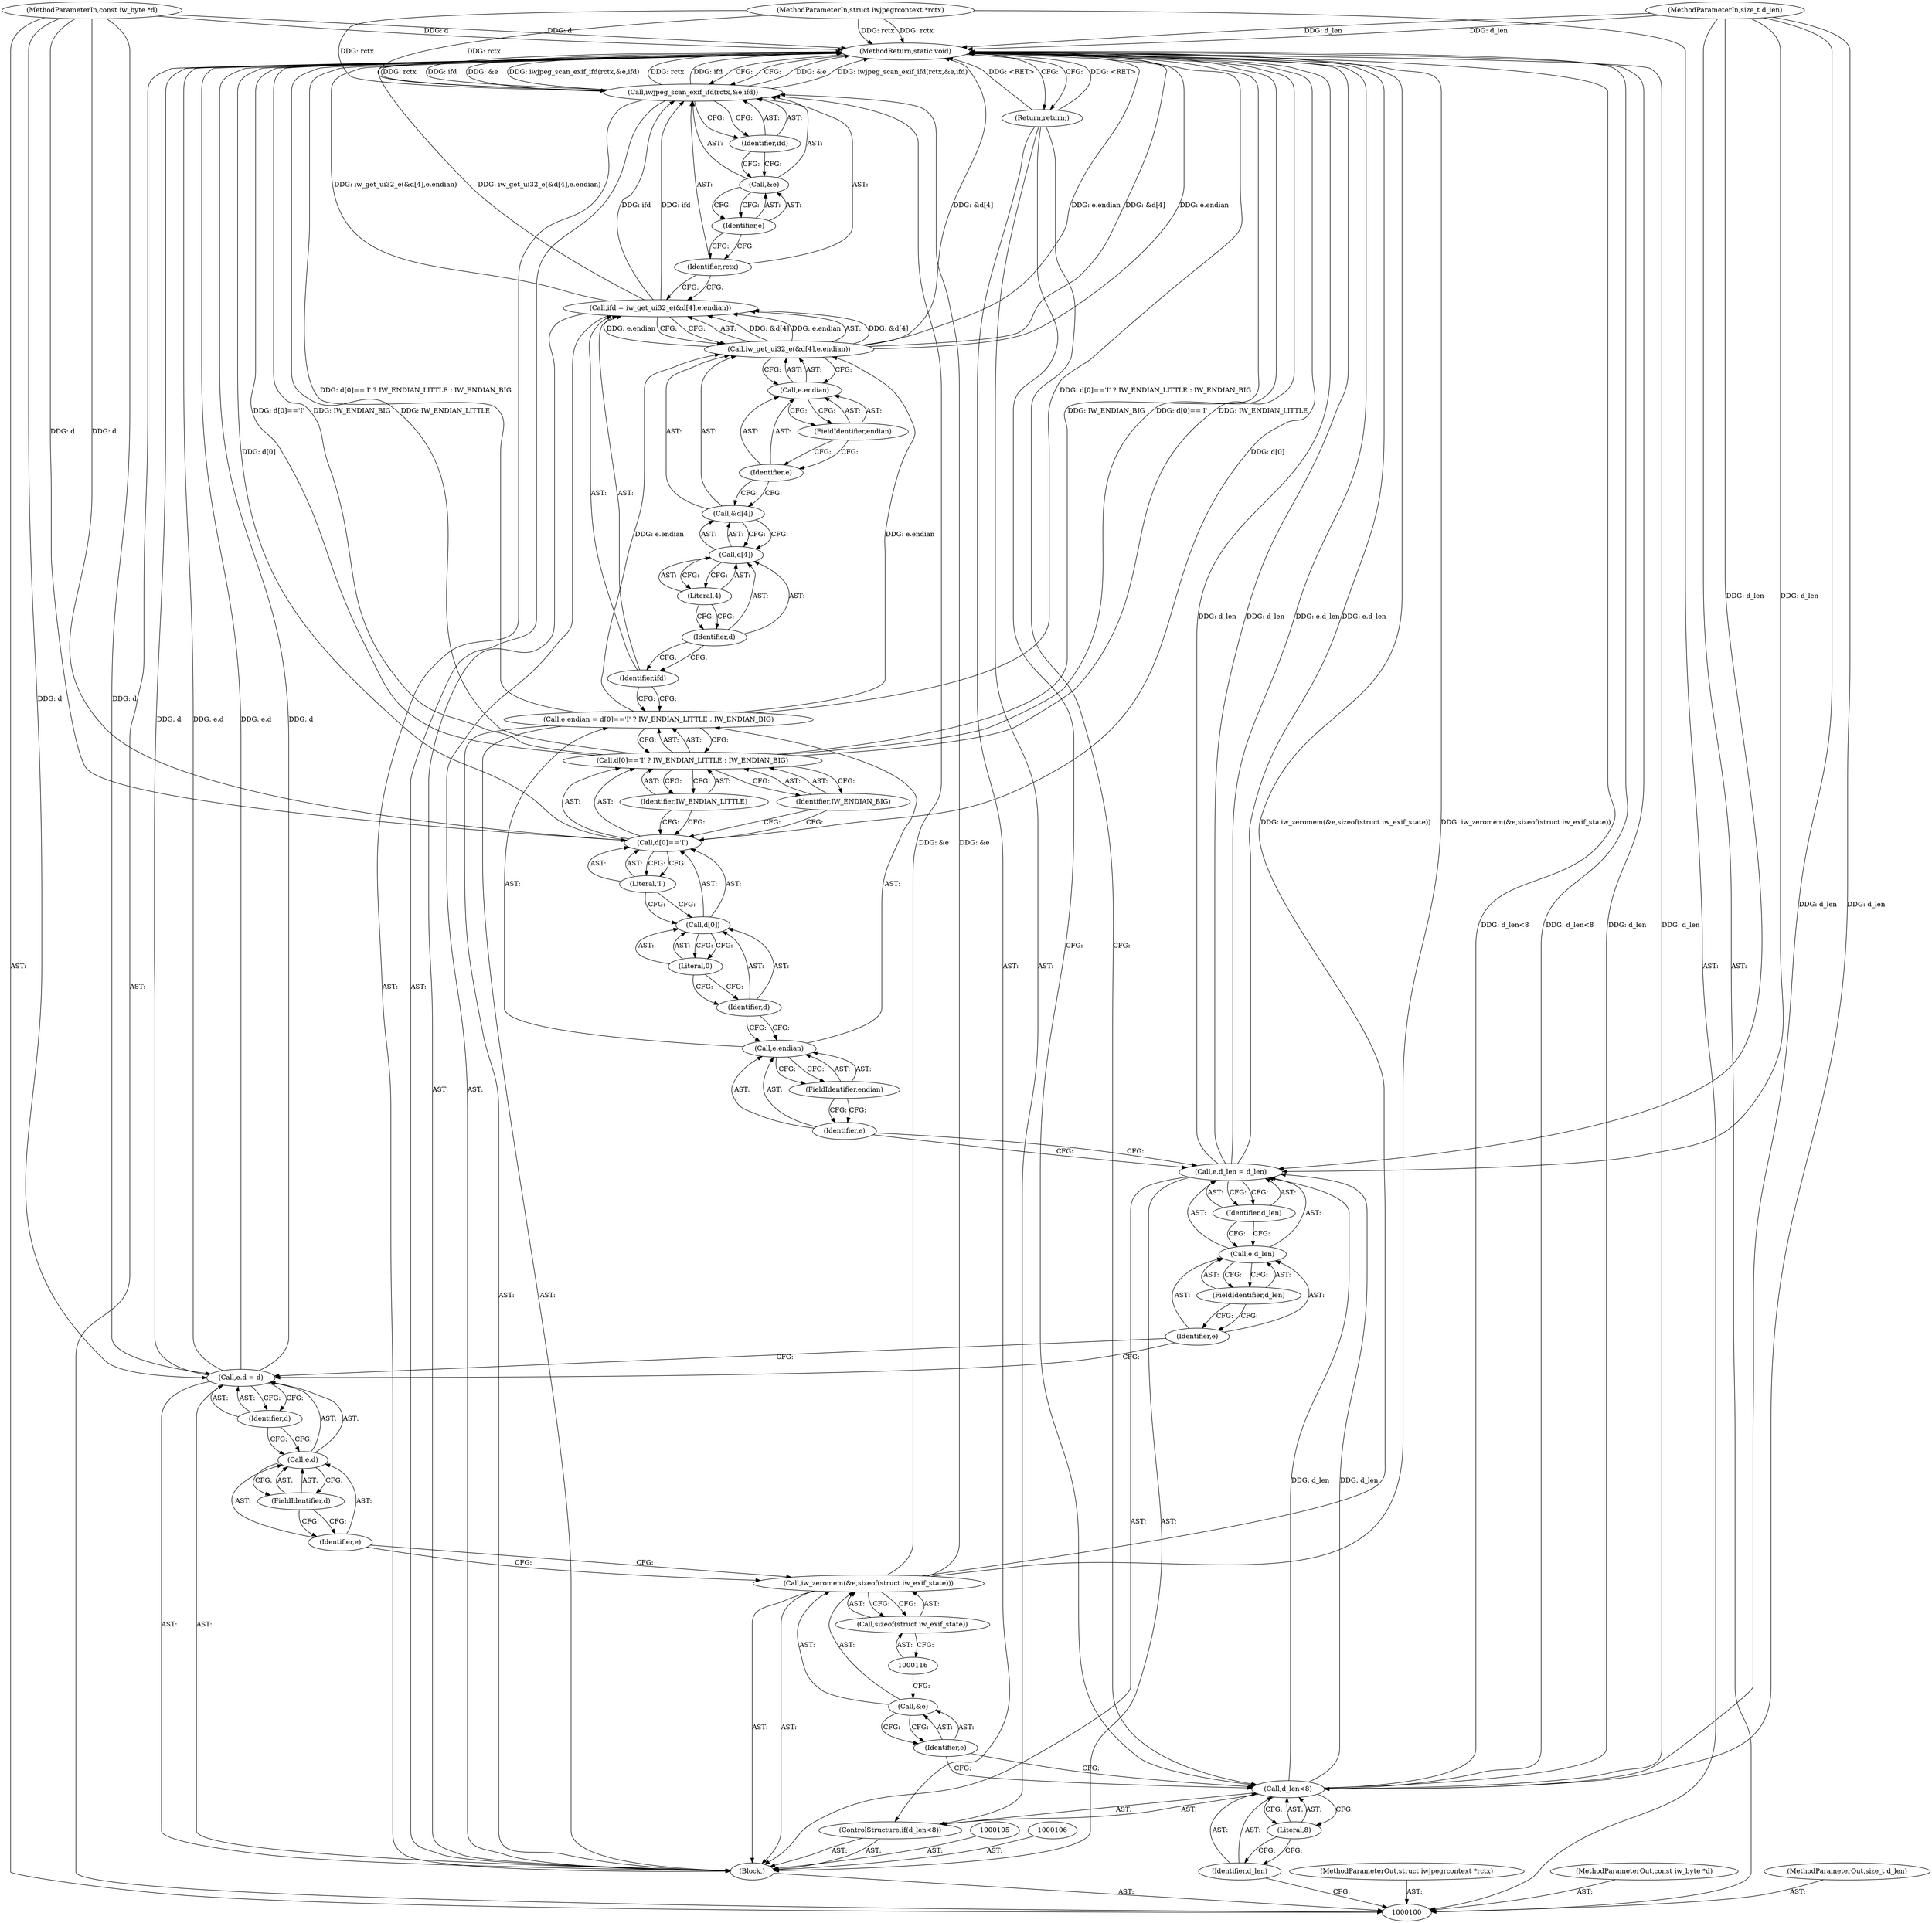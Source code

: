 digraph "1_imageworsener_b45cb1b665a14b0175b9cb1502ef7168e1fe0d5d_1" {
"1000154" [label="(MethodReturn,static void)"];
"1000101" [label="(MethodParameterIn,struct iwjpegrcontext *rctx)"];
"1000221" [label="(MethodParameterOut,struct iwjpegrcontext *rctx)"];
"1000117" [label="(Call,e.d = d)"];
"1000118" [label="(Call,e.d)"];
"1000119" [label="(Identifier,e)"];
"1000120" [label="(FieldIdentifier,d)"];
"1000121" [label="(Identifier,d)"];
"1000122" [label="(Call,e.d_len = d_len)"];
"1000123" [label="(Call,e.d_len)"];
"1000124" [label="(Identifier,e)"];
"1000126" [label="(Identifier,d_len)"];
"1000125" [label="(FieldIdentifier,d_len)"];
"1000131" [label="(Call,d[0]=='I' ? IW_ENDIAN_LITTLE : IW_ENDIAN_BIG)"];
"1000132" [label="(Call,d[0]=='I')"];
"1000133" [label="(Call,d[0])"];
"1000134" [label="(Identifier,d)"];
"1000135" [label="(Literal,0)"];
"1000136" [label="(Literal,'I')"];
"1000127" [label="(Call,e.endian = d[0]=='I' ? IW_ENDIAN_LITTLE : IW_ENDIAN_BIG)"];
"1000128" [label="(Call,e.endian)"];
"1000129" [label="(Identifier,e)"];
"1000137" [label="(Identifier,IW_ENDIAN_LITTLE)"];
"1000130" [label="(FieldIdentifier,endian)"];
"1000138" [label="(Identifier,IW_ENDIAN_BIG)"];
"1000139" [label="(Call,ifd = iw_get_ui32_e(&d[4],e.endian))"];
"1000140" [label="(Identifier,ifd)"];
"1000142" [label="(Call,&d[4])"];
"1000143" [label="(Call,d[4])"];
"1000144" [label="(Identifier,d)"];
"1000145" [label="(Literal,4)"];
"1000146" [label="(Call,e.endian)"];
"1000147" [label="(Identifier,e)"];
"1000148" [label="(FieldIdentifier,endian)"];
"1000141" [label="(Call,iw_get_ui32_e(&d[4],e.endian))"];
"1000149" [label="(Call,iwjpeg_scan_exif_ifd(rctx,&e,ifd))"];
"1000150" [label="(Identifier,rctx)"];
"1000151" [label="(Call,&e)"];
"1000152" [label="(Identifier,e)"];
"1000153" [label="(Identifier,ifd)"];
"1000102" [label="(MethodParameterIn,const iw_byte *d)"];
"1000222" [label="(MethodParameterOut,const iw_byte *d)"];
"1000103" [label="(MethodParameterIn,size_t d_len)"];
"1000223" [label="(MethodParameterOut,size_t d_len)"];
"1000104" [label="(Block,)"];
"1000107" [label="(ControlStructure,if(d_len<8))"];
"1000110" [label="(Literal,8)"];
"1000111" [label="(Return,return;)"];
"1000108" [label="(Call,d_len<8)"];
"1000109" [label="(Identifier,d_len)"];
"1000112" [label="(Call,iw_zeromem(&e,sizeof(struct iw_exif_state)))"];
"1000113" [label="(Call,&e)"];
"1000114" [label="(Identifier,e)"];
"1000115" [label="(Call,sizeof(struct iw_exif_state))"];
"1000154" -> "1000100"  [label="AST: "];
"1000154" -> "1000111"  [label="CFG: "];
"1000154" -> "1000149"  [label="CFG: "];
"1000111" -> "1000154"  [label="DDG: <RET>"];
"1000122" -> "1000154"  [label="DDG: d_len"];
"1000122" -> "1000154"  [label="DDG: e.d_len"];
"1000141" -> "1000154"  [label="DDG: &d[4]"];
"1000141" -> "1000154"  [label="DDG: e.endian"];
"1000108" -> "1000154"  [label="DDG: d_len<8"];
"1000108" -> "1000154"  [label="DDG: d_len"];
"1000149" -> "1000154"  [label="DDG: &e"];
"1000149" -> "1000154"  [label="DDG: iwjpeg_scan_exif_ifd(rctx,&e,ifd)"];
"1000149" -> "1000154"  [label="DDG: rctx"];
"1000149" -> "1000154"  [label="DDG: ifd"];
"1000103" -> "1000154"  [label="DDG: d_len"];
"1000117" -> "1000154"  [label="DDG: e.d"];
"1000117" -> "1000154"  [label="DDG: d"];
"1000101" -> "1000154"  [label="DDG: rctx"];
"1000131" -> "1000154"  [label="DDG: IW_ENDIAN_BIG"];
"1000131" -> "1000154"  [label="DDG: d[0]=='I'"];
"1000131" -> "1000154"  [label="DDG: IW_ENDIAN_LITTLE"];
"1000127" -> "1000154"  [label="DDG: d[0]=='I' ? IW_ENDIAN_LITTLE : IW_ENDIAN_BIG"];
"1000139" -> "1000154"  [label="DDG: iw_get_ui32_e(&d[4],e.endian)"];
"1000132" -> "1000154"  [label="DDG: d[0]"];
"1000102" -> "1000154"  [label="DDG: d"];
"1000112" -> "1000154"  [label="DDG: iw_zeromem(&e,sizeof(struct iw_exif_state))"];
"1000101" -> "1000100"  [label="AST: "];
"1000101" -> "1000154"  [label="DDG: rctx"];
"1000101" -> "1000149"  [label="DDG: rctx"];
"1000221" -> "1000100"  [label="AST: "];
"1000117" -> "1000104"  [label="AST: "];
"1000117" -> "1000121"  [label="CFG: "];
"1000118" -> "1000117"  [label="AST: "];
"1000121" -> "1000117"  [label="AST: "];
"1000124" -> "1000117"  [label="CFG: "];
"1000117" -> "1000154"  [label="DDG: e.d"];
"1000117" -> "1000154"  [label="DDG: d"];
"1000102" -> "1000117"  [label="DDG: d"];
"1000118" -> "1000117"  [label="AST: "];
"1000118" -> "1000120"  [label="CFG: "];
"1000119" -> "1000118"  [label="AST: "];
"1000120" -> "1000118"  [label="AST: "];
"1000121" -> "1000118"  [label="CFG: "];
"1000119" -> "1000118"  [label="AST: "];
"1000119" -> "1000112"  [label="CFG: "];
"1000120" -> "1000119"  [label="CFG: "];
"1000120" -> "1000118"  [label="AST: "];
"1000120" -> "1000119"  [label="CFG: "];
"1000118" -> "1000120"  [label="CFG: "];
"1000121" -> "1000117"  [label="AST: "];
"1000121" -> "1000118"  [label="CFG: "];
"1000117" -> "1000121"  [label="CFG: "];
"1000122" -> "1000104"  [label="AST: "];
"1000122" -> "1000126"  [label="CFG: "];
"1000123" -> "1000122"  [label="AST: "];
"1000126" -> "1000122"  [label="AST: "];
"1000129" -> "1000122"  [label="CFG: "];
"1000122" -> "1000154"  [label="DDG: d_len"];
"1000122" -> "1000154"  [label="DDG: e.d_len"];
"1000108" -> "1000122"  [label="DDG: d_len"];
"1000103" -> "1000122"  [label="DDG: d_len"];
"1000123" -> "1000122"  [label="AST: "];
"1000123" -> "1000125"  [label="CFG: "];
"1000124" -> "1000123"  [label="AST: "];
"1000125" -> "1000123"  [label="AST: "];
"1000126" -> "1000123"  [label="CFG: "];
"1000124" -> "1000123"  [label="AST: "];
"1000124" -> "1000117"  [label="CFG: "];
"1000125" -> "1000124"  [label="CFG: "];
"1000126" -> "1000122"  [label="AST: "];
"1000126" -> "1000123"  [label="CFG: "];
"1000122" -> "1000126"  [label="CFG: "];
"1000125" -> "1000123"  [label="AST: "];
"1000125" -> "1000124"  [label="CFG: "];
"1000123" -> "1000125"  [label="CFG: "];
"1000131" -> "1000127"  [label="AST: "];
"1000131" -> "1000137"  [label="CFG: "];
"1000131" -> "1000138"  [label="CFG: "];
"1000132" -> "1000131"  [label="AST: "];
"1000137" -> "1000131"  [label="AST: "];
"1000138" -> "1000131"  [label="AST: "];
"1000127" -> "1000131"  [label="CFG: "];
"1000131" -> "1000154"  [label="DDG: IW_ENDIAN_BIG"];
"1000131" -> "1000154"  [label="DDG: d[0]=='I'"];
"1000131" -> "1000154"  [label="DDG: IW_ENDIAN_LITTLE"];
"1000132" -> "1000131"  [label="AST: "];
"1000132" -> "1000136"  [label="CFG: "];
"1000133" -> "1000132"  [label="AST: "];
"1000136" -> "1000132"  [label="AST: "];
"1000137" -> "1000132"  [label="CFG: "];
"1000138" -> "1000132"  [label="CFG: "];
"1000132" -> "1000154"  [label="DDG: d[0]"];
"1000102" -> "1000132"  [label="DDG: d"];
"1000133" -> "1000132"  [label="AST: "];
"1000133" -> "1000135"  [label="CFG: "];
"1000134" -> "1000133"  [label="AST: "];
"1000135" -> "1000133"  [label="AST: "];
"1000136" -> "1000133"  [label="CFG: "];
"1000134" -> "1000133"  [label="AST: "];
"1000134" -> "1000128"  [label="CFG: "];
"1000135" -> "1000134"  [label="CFG: "];
"1000135" -> "1000133"  [label="AST: "];
"1000135" -> "1000134"  [label="CFG: "];
"1000133" -> "1000135"  [label="CFG: "];
"1000136" -> "1000132"  [label="AST: "];
"1000136" -> "1000133"  [label="CFG: "];
"1000132" -> "1000136"  [label="CFG: "];
"1000127" -> "1000104"  [label="AST: "];
"1000127" -> "1000131"  [label="CFG: "];
"1000128" -> "1000127"  [label="AST: "];
"1000131" -> "1000127"  [label="AST: "];
"1000140" -> "1000127"  [label="CFG: "];
"1000127" -> "1000154"  [label="DDG: d[0]=='I' ? IW_ENDIAN_LITTLE : IW_ENDIAN_BIG"];
"1000127" -> "1000141"  [label="DDG: e.endian"];
"1000128" -> "1000127"  [label="AST: "];
"1000128" -> "1000130"  [label="CFG: "];
"1000129" -> "1000128"  [label="AST: "];
"1000130" -> "1000128"  [label="AST: "];
"1000134" -> "1000128"  [label="CFG: "];
"1000129" -> "1000128"  [label="AST: "];
"1000129" -> "1000122"  [label="CFG: "];
"1000130" -> "1000129"  [label="CFG: "];
"1000137" -> "1000131"  [label="AST: "];
"1000137" -> "1000132"  [label="CFG: "];
"1000131" -> "1000137"  [label="CFG: "];
"1000130" -> "1000128"  [label="AST: "];
"1000130" -> "1000129"  [label="CFG: "];
"1000128" -> "1000130"  [label="CFG: "];
"1000138" -> "1000131"  [label="AST: "];
"1000138" -> "1000132"  [label="CFG: "];
"1000131" -> "1000138"  [label="CFG: "];
"1000139" -> "1000104"  [label="AST: "];
"1000139" -> "1000141"  [label="CFG: "];
"1000140" -> "1000139"  [label="AST: "];
"1000141" -> "1000139"  [label="AST: "];
"1000150" -> "1000139"  [label="CFG: "];
"1000139" -> "1000154"  [label="DDG: iw_get_ui32_e(&d[4],e.endian)"];
"1000141" -> "1000139"  [label="DDG: &d[4]"];
"1000141" -> "1000139"  [label="DDG: e.endian"];
"1000139" -> "1000149"  [label="DDG: ifd"];
"1000140" -> "1000139"  [label="AST: "];
"1000140" -> "1000127"  [label="CFG: "];
"1000144" -> "1000140"  [label="CFG: "];
"1000142" -> "1000141"  [label="AST: "];
"1000142" -> "1000143"  [label="CFG: "];
"1000143" -> "1000142"  [label="AST: "];
"1000147" -> "1000142"  [label="CFG: "];
"1000143" -> "1000142"  [label="AST: "];
"1000143" -> "1000145"  [label="CFG: "];
"1000144" -> "1000143"  [label="AST: "];
"1000145" -> "1000143"  [label="AST: "];
"1000142" -> "1000143"  [label="CFG: "];
"1000144" -> "1000143"  [label="AST: "];
"1000144" -> "1000140"  [label="CFG: "];
"1000145" -> "1000144"  [label="CFG: "];
"1000145" -> "1000143"  [label="AST: "];
"1000145" -> "1000144"  [label="CFG: "];
"1000143" -> "1000145"  [label="CFG: "];
"1000146" -> "1000141"  [label="AST: "];
"1000146" -> "1000148"  [label="CFG: "];
"1000147" -> "1000146"  [label="AST: "];
"1000148" -> "1000146"  [label="AST: "];
"1000141" -> "1000146"  [label="CFG: "];
"1000147" -> "1000146"  [label="AST: "];
"1000147" -> "1000142"  [label="CFG: "];
"1000148" -> "1000147"  [label="CFG: "];
"1000148" -> "1000146"  [label="AST: "];
"1000148" -> "1000147"  [label="CFG: "];
"1000146" -> "1000148"  [label="CFG: "];
"1000141" -> "1000139"  [label="AST: "];
"1000141" -> "1000146"  [label="CFG: "];
"1000142" -> "1000141"  [label="AST: "];
"1000146" -> "1000141"  [label="AST: "];
"1000139" -> "1000141"  [label="CFG: "];
"1000141" -> "1000154"  [label="DDG: &d[4]"];
"1000141" -> "1000154"  [label="DDG: e.endian"];
"1000141" -> "1000139"  [label="DDG: &d[4]"];
"1000141" -> "1000139"  [label="DDG: e.endian"];
"1000127" -> "1000141"  [label="DDG: e.endian"];
"1000149" -> "1000104"  [label="AST: "];
"1000149" -> "1000153"  [label="CFG: "];
"1000150" -> "1000149"  [label="AST: "];
"1000151" -> "1000149"  [label="AST: "];
"1000153" -> "1000149"  [label="AST: "];
"1000154" -> "1000149"  [label="CFG: "];
"1000149" -> "1000154"  [label="DDG: &e"];
"1000149" -> "1000154"  [label="DDG: iwjpeg_scan_exif_ifd(rctx,&e,ifd)"];
"1000149" -> "1000154"  [label="DDG: rctx"];
"1000149" -> "1000154"  [label="DDG: ifd"];
"1000101" -> "1000149"  [label="DDG: rctx"];
"1000112" -> "1000149"  [label="DDG: &e"];
"1000139" -> "1000149"  [label="DDG: ifd"];
"1000150" -> "1000149"  [label="AST: "];
"1000150" -> "1000139"  [label="CFG: "];
"1000152" -> "1000150"  [label="CFG: "];
"1000151" -> "1000149"  [label="AST: "];
"1000151" -> "1000152"  [label="CFG: "];
"1000152" -> "1000151"  [label="AST: "];
"1000153" -> "1000151"  [label="CFG: "];
"1000152" -> "1000151"  [label="AST: "];
"1000152" -> "1000150"  [label="CFG: "];
"1000151" -> "1000152"  [label="CFG: "];
"1000153" -> "1000149"  [label="AST: "];
"1000153" -> "1000151"  [label="CFG: "];
"1000149" -> "1000153"  [label="CFG: "];
"1000102" -> "1000100"  [label="AST: "];
"1000102" -> "1000154"  [label="DDG: d"];
"1000102" -> "1000117"  [label="DDG: d"];
"1000102" -> "1000132"  [label="DDG: d"];
"1000222" -> "1000100"  [label="AST: "];
"1000103" -> "1000100"  [label="AST: "];
"1000103" -> "1000154"  [label="DDG: d_len"];
"1000103" -> "1000108"  [label="DDG: d_len"];
"1000103" -> "1000122"  [label="DDG: d_len"];
"1000223" -> "1000100"  [label="AST: "];
"1000104" -> "1000100"  [label="AST: "];
"1000105" -> "1000104"  [label="AST: "];
"1000106" -> "1000104"  [label="AST: "];
"1000107" -> "1000104"  [label="AST: "];
"1000112" -> "1000104"  [label="AST: "];
"1000117" -> "1000104"  [label="AST: "];
"1000122" -> "1000104"  [label="AST: "];
"1000127" -> "1000104"  [label="AST: "];
"1000139" -> "1000104"  [label="AST: "];
"1000149" -> "1000104"  [label="AST: "];
"1000107" -> "1000104"  [label="AST: "];
"1000108" -> "1000107"  [label="AST: "];
"1000111" -> "1000107"  [label="AST: "];
"1000110" -> "1000108"  [label="AST: "];
"1000110" -> "1000109"  [label="CFG: "];
"1000108" -> "1000110"  [label="CFG: "];
"1000111" -> "1000107"  [label="AST: "];
"1000111" -> "1000108"  [label="CFG: "];
"1000154" -> "1000111"  [label="CFG: "];
"1000111" -> "1000154"  [label="DDG: <RET>"];
"1000108" -> "1000107"  [label="AST: "];
"1000108" -> "1000110"  [label="CFG: "];
"1000109" -> "1000108"  [label="AST: "];
"1000110" -> "1000108"  [label="AST: "];
"1000111" -> "1000108"  [label="CFG: "];
"1000114" -> "1000108"  [label="CFG: "];
"1000108" -> "1000154"  [label="DDG: d_len<8"];
"1000108" -> "1000154"  [label="DDG: d_len"];
"1000103" -> "1000108"  [label="DDG: d_len"];
"1000108" -> "1000122"  [label="DDG: d_len"];
"1000109" -> "1000108"  [label="AST: "];
"1000109" -> "1000100"  [label="CFG: "];
"1000110" -> "1000109"  [label="CFG: "];
"1000112" -> "1000104"  [label="AST: "];
"1000112" -> "1000115"  [label="CFG: "];
"1000113" -> "1000112"  [label="AST: "];
"1000115" -> "1000112"  [label="AST: "];
"1000119" -> "1000112"  [label="CFG: "];
"1000112" -> "1000154"  [label="DDG: iw_zeromem(&e,sizeof(struct iw_exif_state))"];
"1000112" -> "1000149"  [label="DDG: &e"];
"1000113" -> "1000112"  [label="AST: "];
"1000113" -> "1000114"  [label="CFG: "];
"1000114" -> "1000113"  [label="AST: "];
"1000116" -> "1000113"  [label="CFG: "];
"1000114" -> "1000113"  [label="AST: "];
"1000114" -> "1000108"  [label="CFG: "];
"1000113" -> "1000114"  [label="CFG: "];
"1000115" -> "1000112"  [label="AST: "];
"1000115" -> "1000116"  [label="CFG: "];
"1000116" -> "1000115"  [label="AST: "];
"1000112" -> "1000115"  [label="CFG: "];
}
